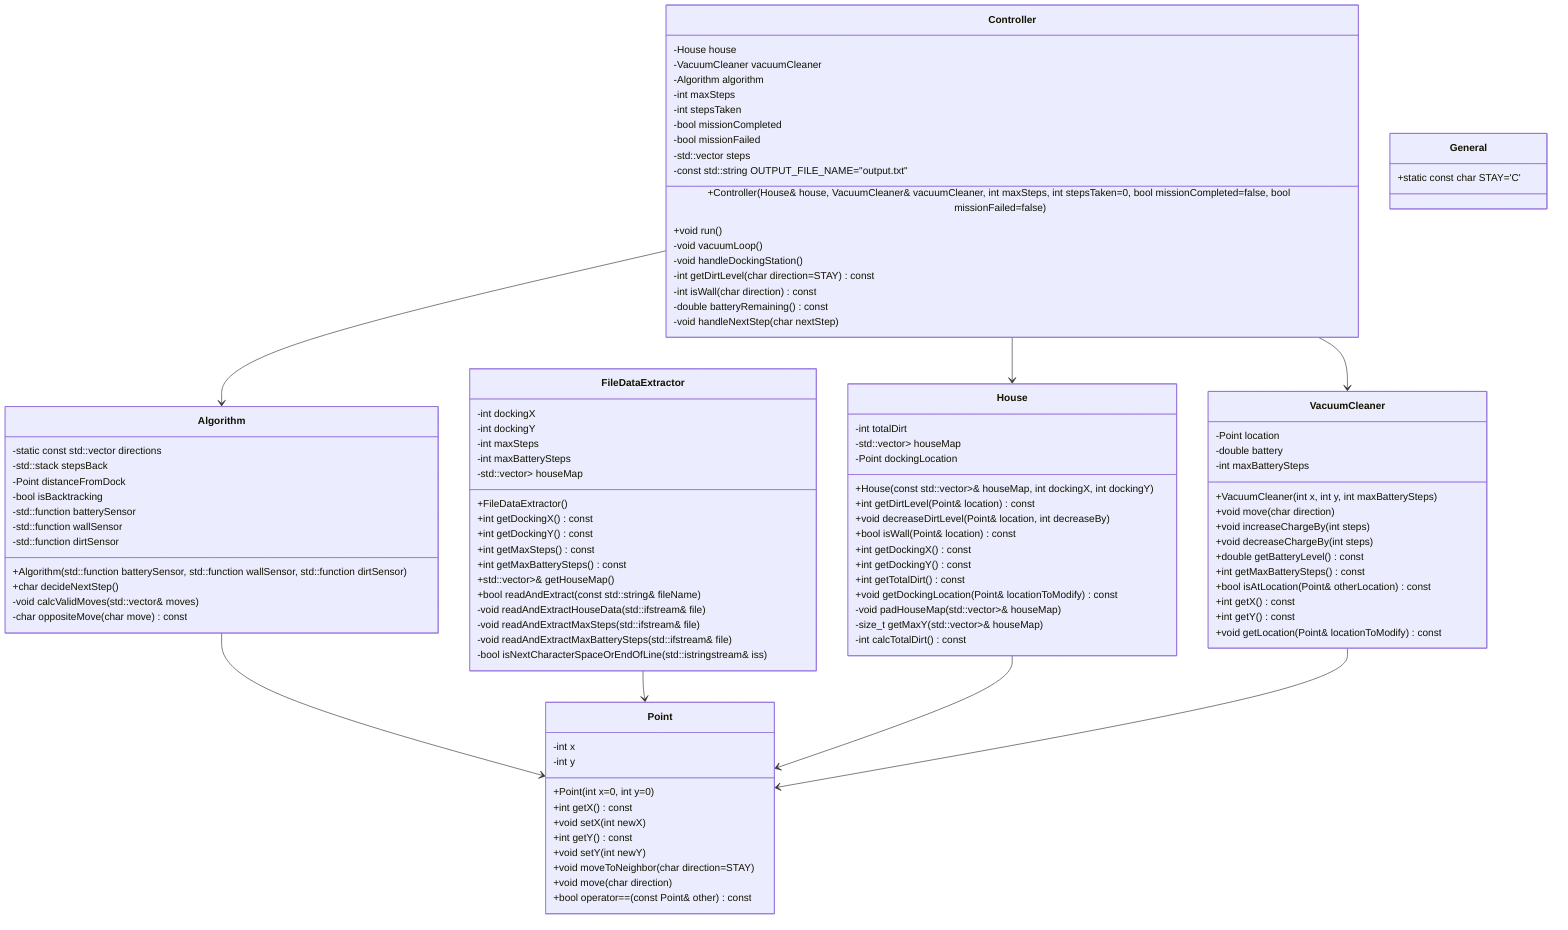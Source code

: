 classDiagram
    class Algorithm {
        +Algorithm(std::function<double()> batterySensor, std::function<bool(char)> wallSensor, std::function<int(char)> dirtSensor)
        +char decideNextStep()
        -void calcValidMoves(std::vector<char>& moves)
        -char oppositeMove(char move) const
        -static const std::vector<char> directions
        -std::stack<char> stepsBack
        -Point distanceFromDock
        -bool isBacktracking
        -std::function<double> batterySensor
        -std::function<bool,char> wallSensor
        -std::function<int,char> dirtSensor
    }

    class Controller {
        +Controller(House& house, VacuumCleaner& vacuumCleaner, int maxSteps, int stepsTaken=0, bool missionCompleted=false, bool missionFailed=false)
        +void run()
        -void vacuumLoop()
        -void handleDockingStation()
        -int getDirtLevel(char direction=STAY) const
        -int isWall(char direction) const
        -double batteryRemaining() const
        -void handleNextStep(char nextStep)
        -House house
        -VacuumCleaner vacuumCleaner
        -Algorithm algorithm
        -int maxSteps
        -int stepsTaken
        -bool missionCompleted
        -bool missionFailed
        -std::vector<char> steps
        -const std::string OUTPUT_FILE_NAME="output.txt"
    }

    class FileDataExtractor {
        +FileDataExtractor()
        +int getDockingX() const
        +int getDockingY() const
        +int getMaxSteps() const
        +int getMaxBatterySteps() const
        +std::vector<std::vector<int>>& getHouseMap()
        +bool readAndExtract(const std::string& fileName)
        -void readAndExtractHouseData(std::ifstream& file)
        -void readAndExtractMaxSteps(std::ifstream& file)
        -void readAndExtractMaxBatterySteps(std::ifstream& file)
        -bool isNextCharacterSpaceOrEndOfLine(std::istringstream& iss)
        -int dockingX
        -int dockingY
        -int maxSteps
        -int maxBatterySteps
        -std::vector<std::vector<int>> houseMap
    }

    class General {
        +static const char STAY='C'
    }

    class House {
        +House(const std::vector<std::vector<int>>& houseMap, int dockingX, int dockingY)
        +int getDirtLevel(Point& location) const
        +void decreaseDirtLevel(Point& location, int decreaseBy)
        +bool isWall(Point& location) const
        +int getDockingX() const
        +int getDockingY() const
        +int getTotalDirt() const
        +void getDockingLocation(Point& locationToModify) const
        -void padHouseMap(std::vector<std::vector<int>>& houseMap)
        -size_t getMaxY(std::vector<std::vector<int>>& houseMap)
        -int totalDirt
        -int calcTotalDirt() const
        -std::vector<std::vector<int>> houseMap
        -Point dockingLocation
    }

    class Point {
        +Point(int x=0, int y=0)
        +int getX() const
        +void setX(int newX)
        +int getY() const
        +void setY(int newY)
        +void moveToNeighbor(char direction=STAY)
        +void move(char direction)
        +bool operator==(const Point& other) const
        -int x
        -int y
    }

    class VacuumCleaner {
        +VacuumCleaner(int x, int y, int maxBatterySteps)
        +void move(char direction)
        +void increaseChargeBy(int steps)
        +void decreaseChargeBy(int steps)
        +double getBatteryLevel() const
        +int getMaxBatterySteps() const
        +bool isAtLocation(Point& otherLocation) const
        +int getX() const
        +int getY() const
        +void getLocation(Point& locationToModify) const
        -Point location
        -double battery
        -int maxBatterySteps
    }

    Algorithm --> Point
    Controller --> House
    Controller --> VacuumCleaner
    Controller --> Algorithm
    FileDataExtractor --> Point
    House --> Point
    VacuumCleaner --> Point